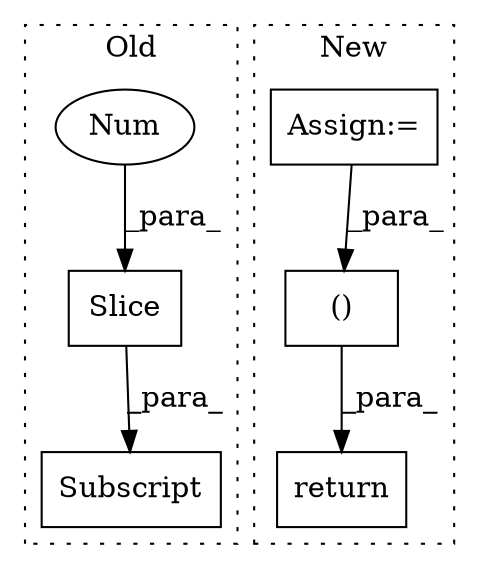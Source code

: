 digraph G {
subgraph cluster0 {
1 [label="Slice" a="80" s="1225" l="19" shape="box"];
3 [label="Num" a="76" s="1225" l="1" shape="ellipse"];
4 [label="Subscript" a="63" s="1214,0" l="31,0" shape="box"];
label = "Old";
style="dotted";
}
subgraph cluster1 {
2 [label="return" a="93" s="3242" l="7" shape="box"];
5 [label="()" a="54" s="3262" l="24" shape="box"];
6 [label="Assign:=" a="68" s="1200" l="3" shape="box"];
label = "New";
style="dotted";
}
1 -> 4 [label="_para_"];
3 -> 1 [label="_para_"];
5 -> 2 [label="_para_"];
6 -> 5 [label="_para_"];
}